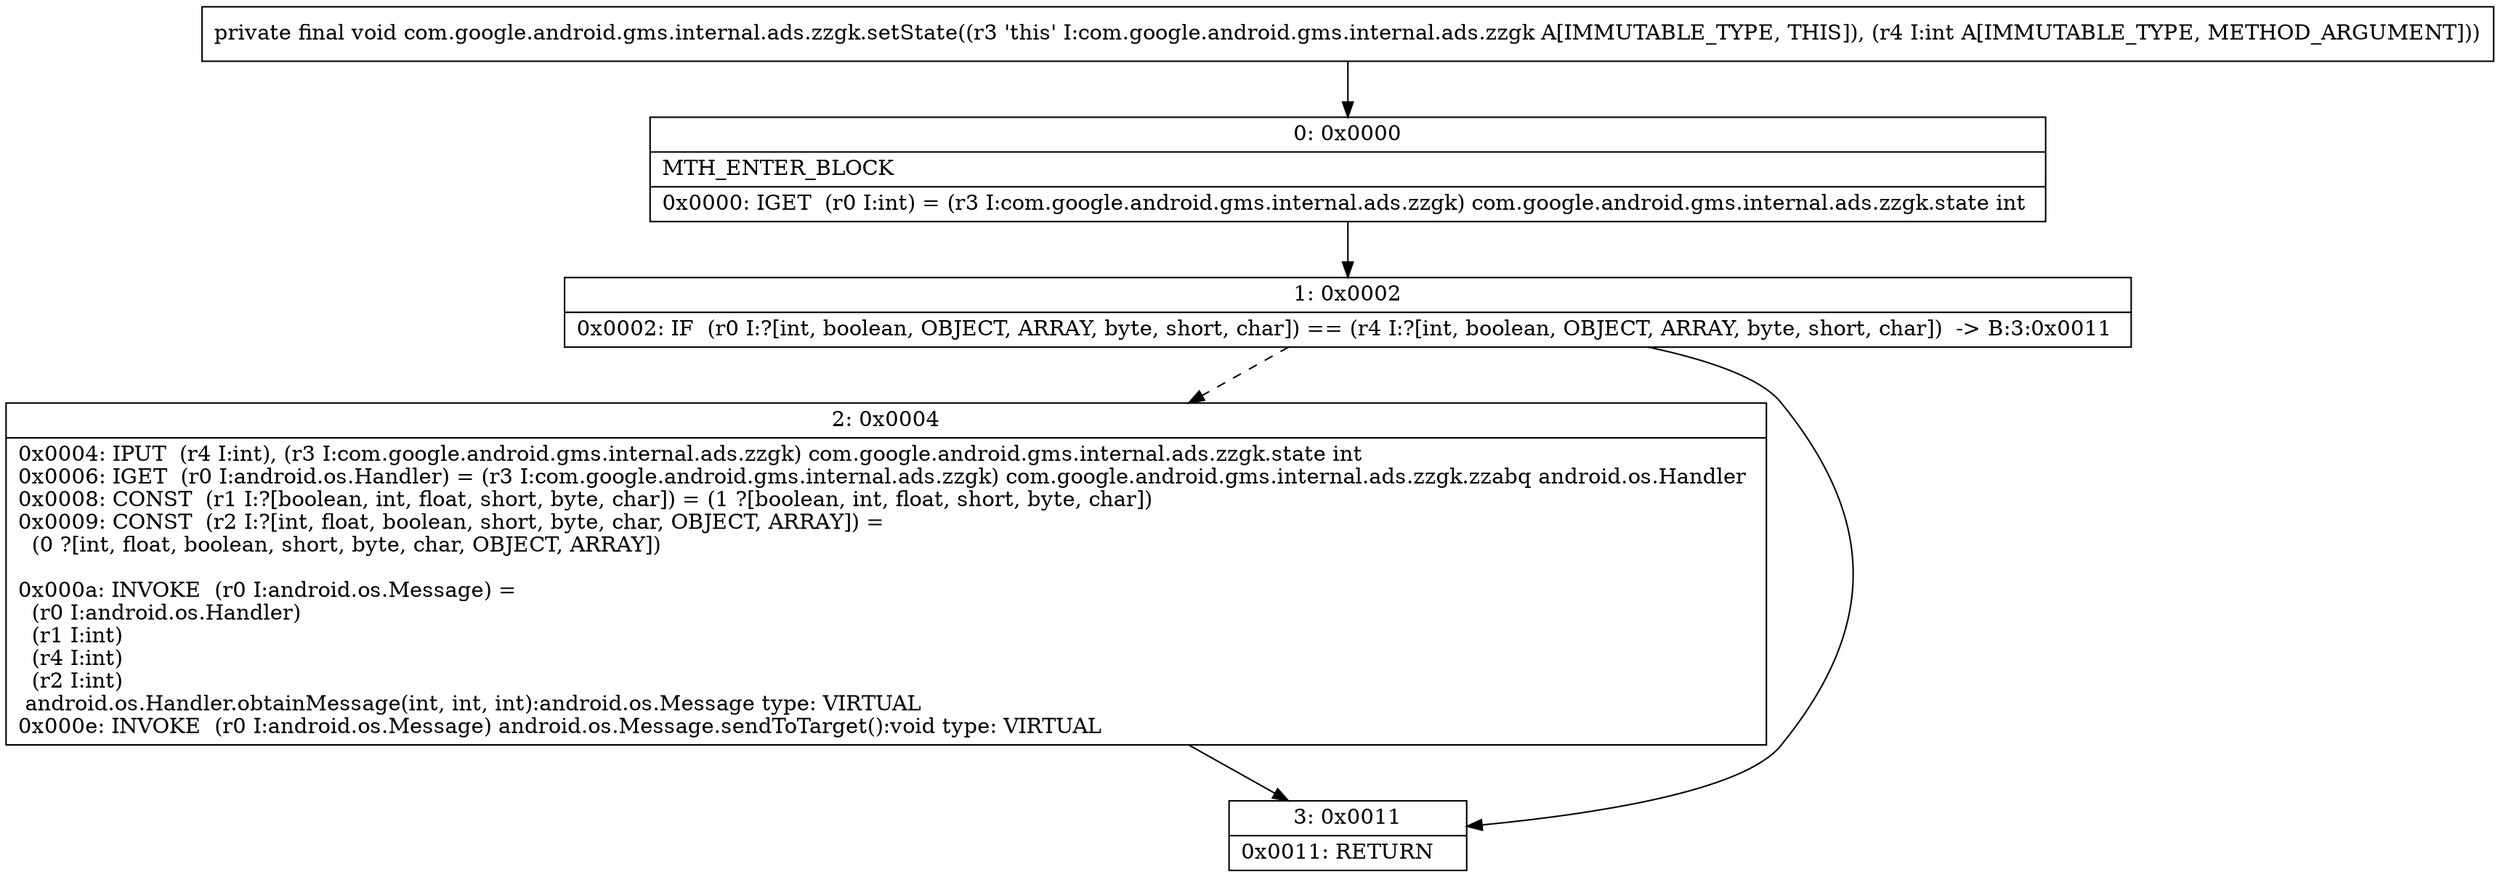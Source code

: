 digraph "CFG forcom.google.android.gms.internal.ads.zzgk.setState(I)V" {
Node_0 [shape=record,label="{0\:\ 0x0000|MTH_ENTER_BLOCK\l|0x0000: IGET  (r0 I:int) = (r3 I:com.google.android.gms.internal.ads.zzgk) com.google.android.gms.internal.ads.zzgk.state int \l}"];
Node_1 [shape=record,label="{1\:\ 0x0002|0x0002: IF  (r0 I:?[int, boolean, OBJECT, ARRAY, byte, short, char]) == (r4 I:?[int, boolean, OBJECT, ARRAY, byte, short, char])  \-\> B:3:0x0011 \l}"];
Node_2 [shape=record,label="{2\:\ 0x0004|0x0004: IPUT  (r4 I:int), (r3 I:com.google.android.gms.internal.ads.zzgk) com.google.android.gms.internal.ads.zzgk.state int \l0x0006: IGET  (r0 I:android.os.Handler) = (r3 I:com.google.android.gms.internal.ads.zzgk) com.google.android.gms.internal.ads.zzgk.zzabq android.os.Handler \l0x0008: CONST  (r1 I:?[boolean, int, float, short, byte, char]) = (1 ?[boolean, int, float, short, byte, char]) \l0x0009: CONST  (r2 I:?[int, float, boolean, short, byte, char, OBJECT, ARRAY]) = \l  (0 ?[int, float, boolean, short, byte, char, OBJECT, ARRAY])\l \l0x000a: INVOKE  (r0 I:android.os.Message) = \l  (r0 I:android.os.Handler)\l  (r1 I:int)\l  (r4 I:int)\l  (r2 I:int)\l android.os.Handler.obtainMessage(int, int, int):android.os.Message type: VIRTUAL \l0x000e: INVOKE  (r0 I:android.os.Message) android.os.Message.sendToTarget():void type: VIRTUAL \l}"];
Node_3 [shape=record,label="{3\:\ 0x0011|0x0011: RETURN   \l}"];
MethodNode[shape=record,label="{private final void com.google.android.gms.internal.ads.zzgk.setState((r3 'this' I:com.google.android.gms.internal.ads.zzgk A[IMMUTABLE_TYPE, THIS]), (r4 I:int A[IMMUTABLE_TYPE, METHOD_ARGUMENT])) }"];
MethodNode -> Node_0;
Node_0 -> Node_1;
Node_1 -> Node_2[style=dashed];
Node_1 -> Node_3;
Node_2 -> Node_3;
}

